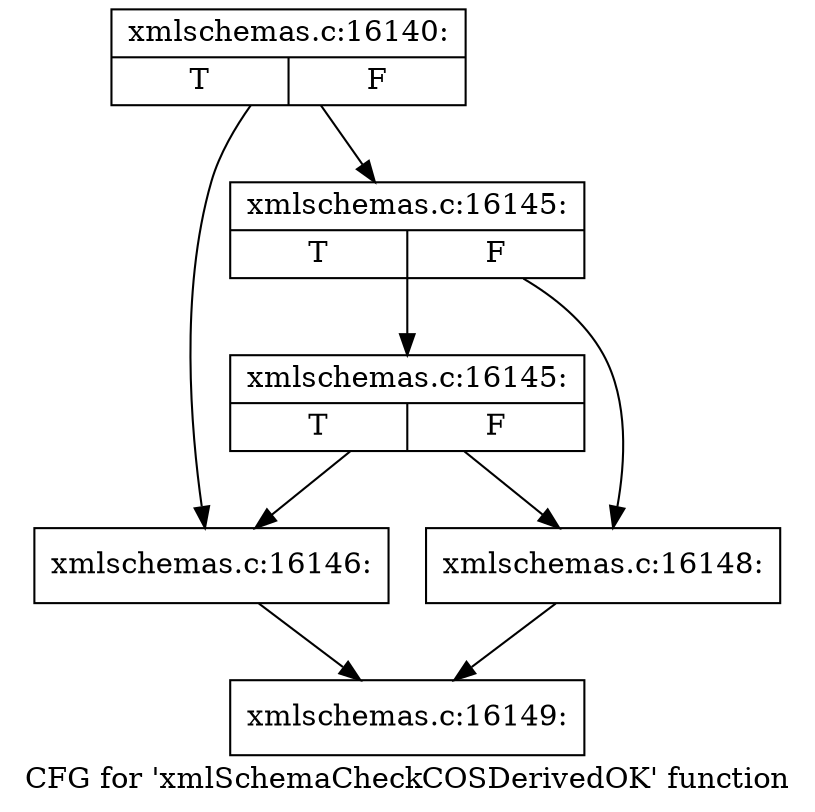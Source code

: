 digraph "CFG for 'xmlSchemaCheckCOSDerivedOK' function" {
	label="CFG for 'xmlSchemaCheckCOSDerivedOK' function";

	Node0x55d0265adf50 [shape=record,label="{xmlschemas.c:16140:|{<s0>T|<s1>F}}"];
	Node0x55d0265adf50 -> Node0x55d0265aeea0;
	Node0x55d0265adf50 -> Node0x55d0265aef90;
	Node0x55d0265aef90 [shape=record,label="{xmlschemas.c:16145:|{<s0>T|<s1>F}}"];
	Node0x55d0265aef90 -> Node0x55d0265af240;
	Node0x55d0265aef90 -> Node0x55d0265aef40;
	Node0x55d0265af240 [shape=record,label="{xmlschemas.c:16145:|{<s0>T|<s1>F}}"];
	Node0x55d0265af240 -> Node0x55d0265aeea0;
	Node0x55d0265af240 -> Node0x55d0265aef40;
	Node0x55d0265aeea0 [shape=record,label="{xmlschemas.c:16146:}"];
	Node0x55d0265aeea0 -> Node0x55d0265adfa0;
	Node0x55d0265aef40 [shape=record,label="{xmlschemas.c:16148:}"];
	Node0x55d0265aef40 -> Node0x55d0265adfa0;
	Node0x55d0265adfa0 [shape=record,label="{xmlschemas.c:16149:}"];
}
